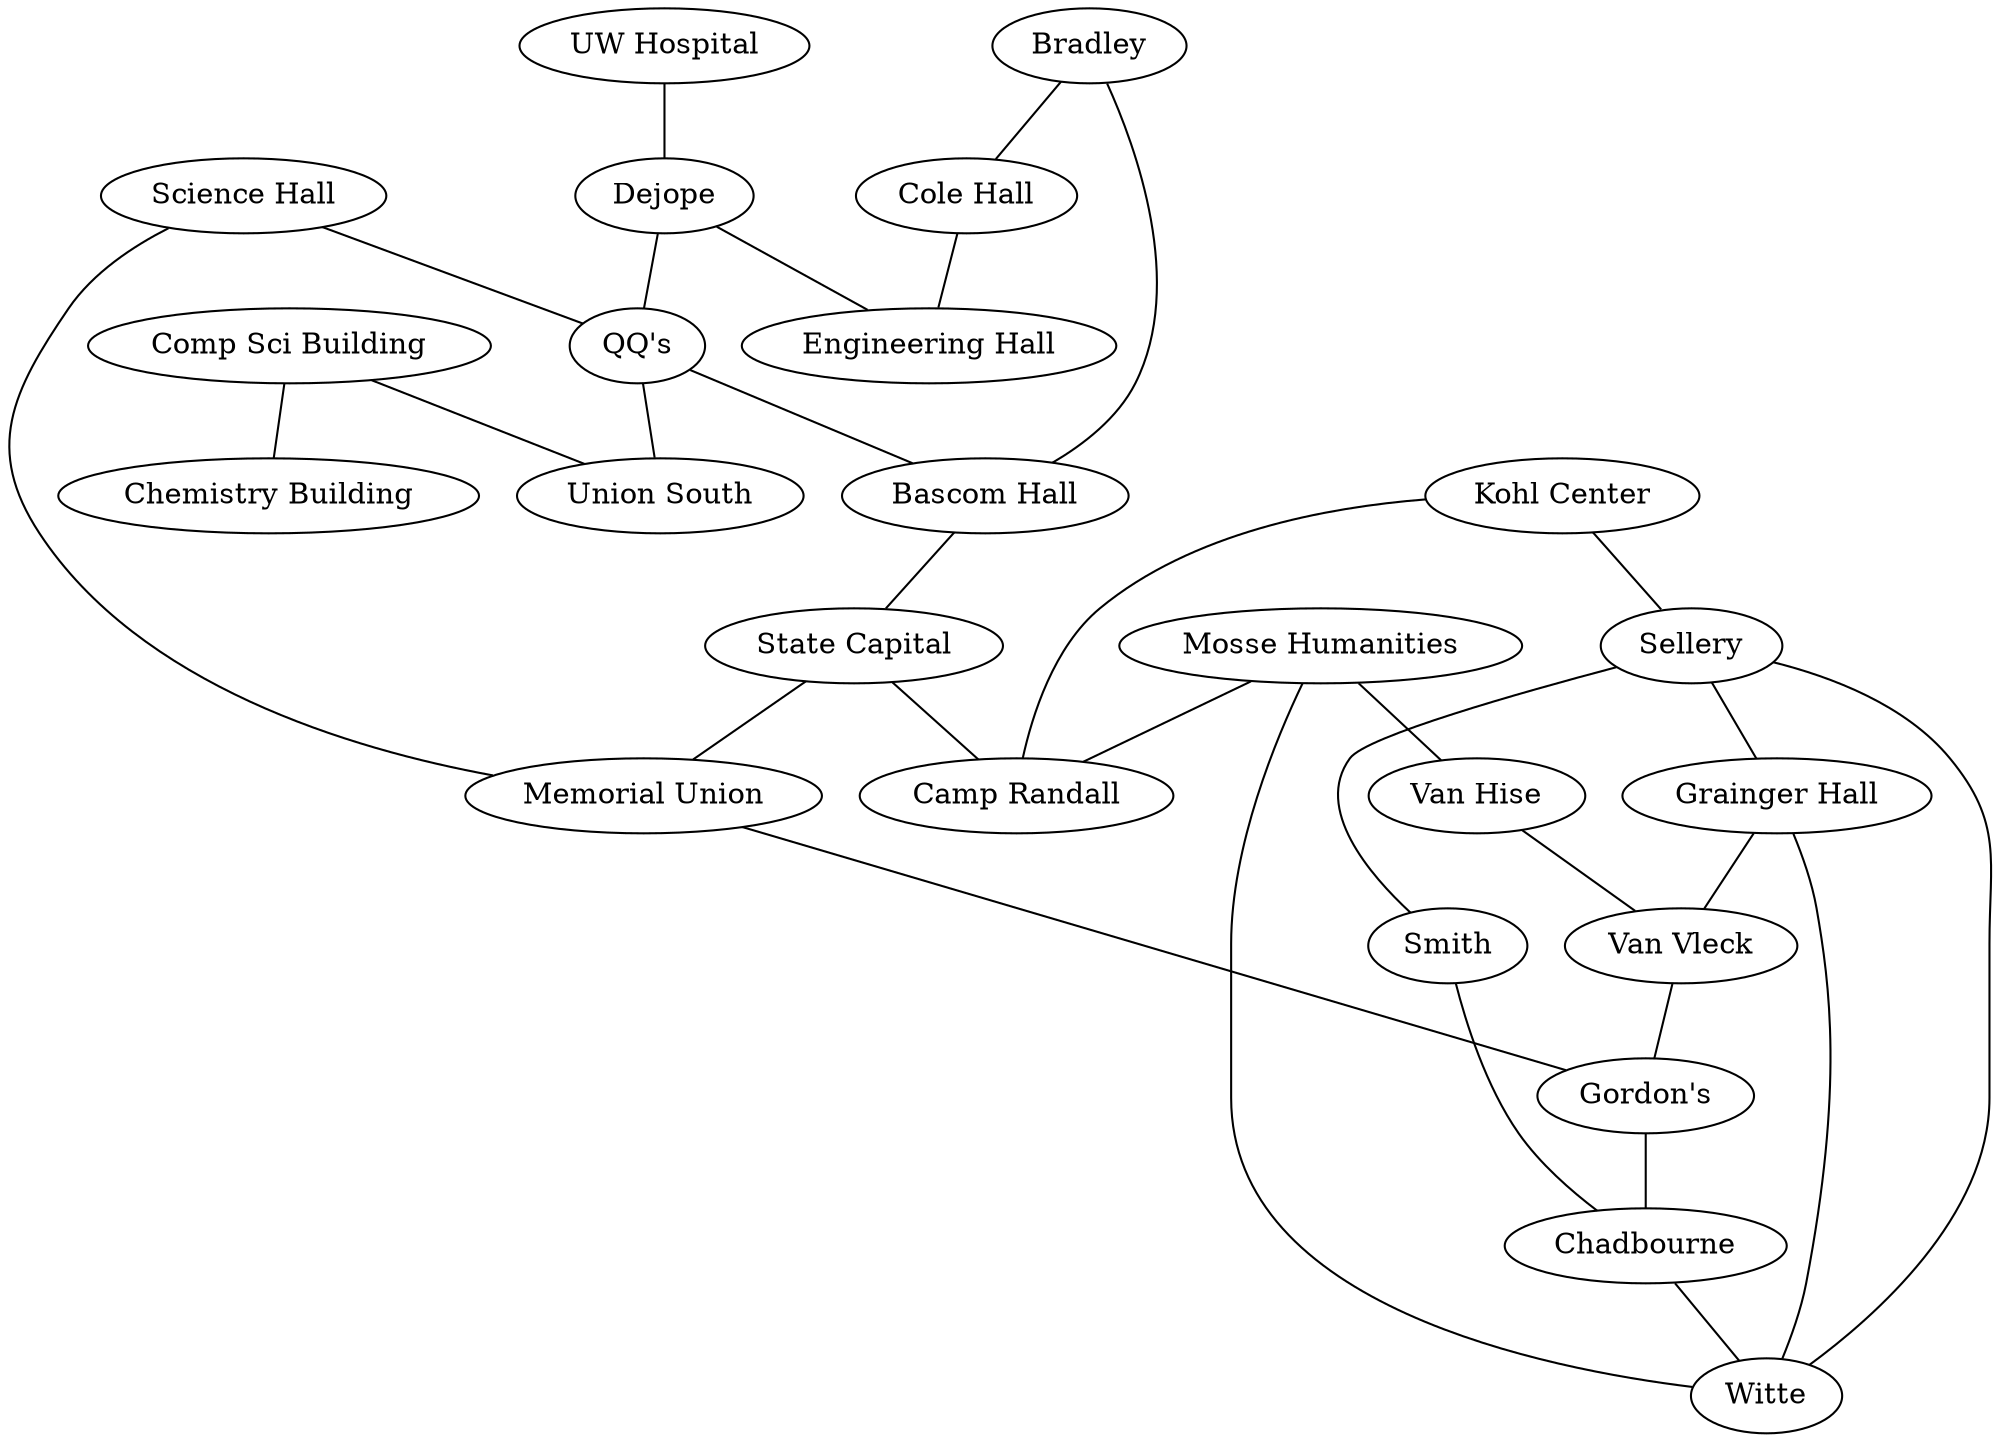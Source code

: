 graph CampusNetwork {
	scienceHall [label= "Science Hall"];
	qqs [label= "QQ's"];
	unionSouth [label= "Union South"];
	memU [label= "Memorial Union"];
	mosse [label= "Mosse Humanities"];
	csBuilding [label= "Comp Sci Building"];
	vanVleck [label= "Van Vleck"];
	chemBuilding [label= "Chemistry Building"];
	grainger [label= "Grainger Hall"];
	engHall [label= "Engineering Hall"];
	vanHise [label= "Van Hise"];
	hospital [label= "UW Hospital"];
	dejope [label= "Dejope"];
	randall [label= "Camp Randall"];
	kohl [label= "Kohl Center"];
	gordons [label= "Gordon's"];
	chadbourne [label= "Chadbourne"];
	sellery [label= "Sellery"];
	smith [label= "Smith"];
	witte [label= "Witte"];
	bascomHall [label= "Bascom Hall"];
	cole [label= "Cole Hall"];
	capital [label= "State Capital"];
	bradley [label= "Bradley"];
	bradley -- cole [distance= 223];
	bascomHall -- capital [distance= 53];
	scienceHall -- qqs [distance= 75];
	qqs -- bascomHall [distance= 63];
	sellery -- smith [distance= 224];
	gordons -- chadbourne [distance= 252];
	smith -- chadbourne [distance= 46];
	chadbourne -- witte [distance= 294];
	kohl -- randall [distance= 75];
	hospital -- dejope [distance= 58];
	dejope -- engHall [distance= 205];
	grainger -- witte [distance= 293];
	grainger -- vanVleck [distance= 247];
	vanVleck -- gordons [distance= 59];
	qqs -- unionSouth [distance= 176];
	memU -- scienceHall [distance= 150];
	sellery -- grainger [distance= 45];
	sellery -- witte [distance= 158];
	csBuilding -- unionSouth [distance= 111];
	csBuilding -- chemBuilding [distance= 148];
	mosse -- witte [distance= 69];
	capital -- memU [distance= 142];
	capital -- randall [distance= 171];
	dejope -- qqs [distance= 300];
	mosse -- vanHise [distance= 193];
	vanHise -- vanVleck [distance= 278];
	bradley -- bascomHall [distance= 120];
	cole -- engHall [distance= 92];
	kohl -- sellery [distance= 68];
	mosse -- randall [distance= 292];
	memU -- gordons [distance= 50];
}
